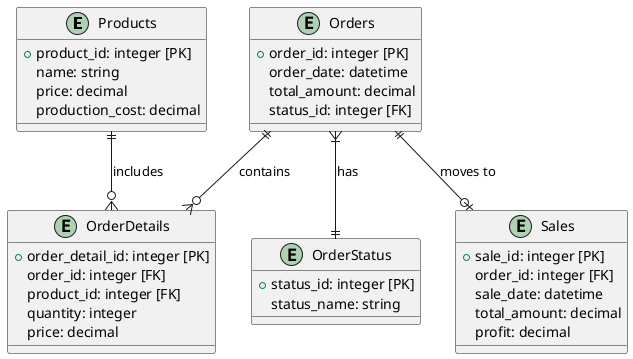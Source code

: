 @startuml
entity Products {
  +product_id: integer [PK]
  name: string
  price: decimal
  production_cost: decimal
}

entity Orders {
  +order_id: integer [PK]
  order_date: datetime
  total_amount: decimal
  status_id: integer [FK]
}

entity OrderDetails {
  +order_detail_id: integer [PK]
  order_id: integer [FK]
  product_id: integer [FK]
  quantity: integer
  price: decimal
}

entity OrderStatus {
  +status_id: integer [PK]
  status_name: string
}

entity Sales {
  +sale_id: integer [PK]
  order_id: integer [FK]
  sale_date: datetime
  total_amount: decimal
  profit: decimal
}

Products ||--o{ OrderDetails : includes
Orders ||--o{ OrderDetails : contains
Orders }|--|| OrderStatus : has
Orders ||--o| Sales : moves to
@enduml